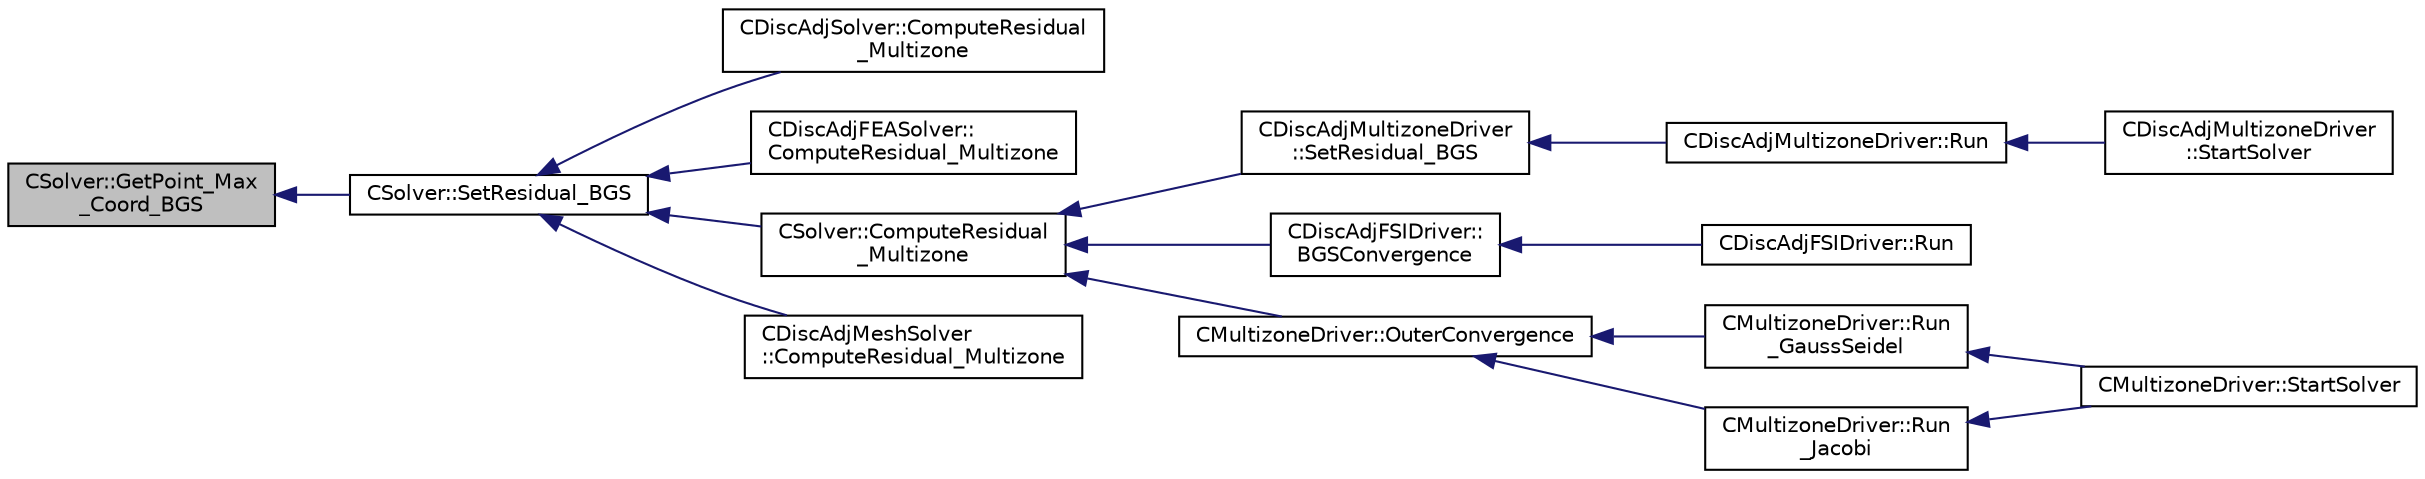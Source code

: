 digraph "CSolver::GetPoint_Max_Coord_BGS"
{
  edge [fontname="Helvetica",fontsize="10",labelfontname="Helvetica",labelfontsize="10"];
  node [fontname="Helvetica",fontsize="10",shape=record];
  rankdir="LR";
  Node2124 [label="CSolver::GetPoint_Max\l_Coord_BGS",height=0.2,width=0.4,color="black", fillcolor="grey75", style="filled", fontcolor="black"];
  Node2124 -> Node2125 [dir="back",color="midnightblue",fontsize="10",style="solid",fontname="Helvetica"];
  Node2125 [label="CSolver::SetResidual_BGS",height=0.2,width=0.4,color="black", fillcolor="white", style="filled",URL="$class_c_solver.html#ad78622b122d602d0759ab940356e328a",tooltip="Communicate the value of the max residual and RMS residual. "];
  Node2125 -> Node2126 [dir="back",color="midnightblue",fontsize="10",style="solid",fontname="Helvetica"];
  Node2126 [label="CDiscAdjSolver::ComputeResidual\l_Multizone",height=0.2,width=0.4,color="black", fillcolor="white", style="filled",URL="$class_c_disc_adj_solver.html#a0571227566a9d9d7c6c1e92cae9258cc",tooltip="Compute the multizone residual. "];
  Node2125 -> Node2127 [dir="back",color="midnightblue",fontsize="10",style="solid",fontname="Helvetica"];
  Node2127 [label="CDiscAdjFEASolver::\lComputeResidual_Multizone",height=0.2,width=0.4,color="black", fillcolor="white", style="filled",URL="$class_c_disc_adj_f_e_a_solver.html#a32f5c8be66ec4d2bf848568c37819ca6",tooltip="Compute the multizone residual. "];
  Node2125 -> Node2128 [dir="back",color="midnightblue",fontsize="10",style="solid",fontname="Helvetica"];
  Node2128 [label="CSolver::ComputeResidual\l_Multizone",height=0.2,width=0.4,color="black", fillcolor="white", style="filled",URL="$class_c_solver.html#afd38147efa0d4b98523b480945a0df7c",tooltip="Set the value of the max residual and RMS residual. "];
  Node2128 -> Node2129 [dir="back",color="midnightblue",fontsize="10",style="solid",fontname="Helvetica"];
  Node2129 [label="CDiscAdjMultizoneDriver\l::SetResidual_BGS",height=0.2,width=0.4,color="black", fillcolor="white", style="filled",URL="$class_c_disc_adj_multizone_driver.html#a0376ab7c0cb40fa091ff34d3b99e597c",tooltip="Compute BGS residuals. "];
  Node2129 -> Node2130 [dir="back",color="midnightblue",fontsize="10",style="solid",fontname="Helvetica"];
  Node2130 [label="CDiscAdjMultizoneDriver::Run",height=0.2,width=0.4,color="black", fillcolor="white", style="filled",URL="$class_c_disc_adj_multizone_driver.html#af996aecdb6d20aa4fc81c9b67295abf5",tooltip="[Overload] Run an discrete adjoint update of all solvers within multiple zones. "];
  Node2130 -> Node2131 [dir="back",color="midnightblue",fontsize="10",style="solid",fontname="Helvetica"];
  Node2131 [label="CDiscAdjMultizoneDriver\l::StartSolver",height=0.2,width=0.4,color="black", fillcolor="white", style="filled",URL="$class_c_disc_adj_multizone_driver.html#a75de0a1a482ceeed4301a384f1515092",tooltip="[Overload] Launch the computation for discrete adjoint multizone problems. "];
  Node2128 -> Node2132 [dir="back",color="midnightblue",fontsize="10",style="solid",fontname="Helvetica"];
  Node2132 [label="CDiscAdjFSIDriver::\lBGSConvergence",height=0.2,width=0.4,color="black", fillcolor="white", style="filled",URL="$class_c_disc_adj_f_s_i_driver.html#a781367e50928b0355cd9cfb145cc7e58",tooltip="Check the convergence of BGS subiteration process. "];
  Node2132 -> Node2133 [dir="back",color="midnightblue",fontsize="10",style="solid",fontname="Helvetica"];
  Node2133 [label="CDiscAdjFSIDriver::Run",height=0.2,width=0.4,color="black", fillcolor="white", style="filled",URL="$class_c_disc_adj_f_s_i_driver.html#a2e965d6e9c4dcfc296077cae225cab21",tooltip="Run a Discrete Adjoint iteration for the FSI problem. "];
  Node2128 -> Node2134 [dir="back",color="midnightblue",fontsize="10",style="solid",fontname="Helvetica"];
  Node2134 [label="CMultizoneDriver::OuterConvergence",height=0.2,width=0.4,color="black", fillcolor="white", style="filled",URL="$class_c_multizone_driver.html#ae72bb40195e4066bc4be4adfb0df29e9",tooltip="Check the convergence at the outer level. "];
  Node2134 -> Node2135 [dir="back",color="midnightblue",fontsize="10",style="solid",fontname="Helvetica"];
  Node2135 [label="CMultizoneDriver::Run\l_GaussSeidel",height=0.2,width=0.4,color="black", fillcolor="white", style="filled",URL="$class_c_multizone_driver.html#a8036223cdbe0c0d4552f17f6bad9189b",tooltip="Run a Block Gauss-Seidel iteration in all physical zones. "];
  Node2135 -> Node2136 [dir="back",color="midnightblue",fontsize="10",style="solid",fontname="Helvetica"];
  Node2136 [label="CMultizoneDriver::StartSolver",height=0.2,width=0.4,color="black", fillcolor="white", style="filled",URL="$class_c_multizone_driver.html#a03cfc000c383ef0d86d34e1c6aef5ff3",tooltip="[Overload] Launch the computation for multizone problems. "];
  Node2134 -> Node2137 [dir="back",color="midnightblue",fontsize="10",style="solid",fontname="Helvetica"];
  Node2137 [label="CMultizoneDriver::Run\l_Jacobi",height=0.2,width=0.4,color="black", fillcolor="white", style="filled",URL="$class_c_multizone_driver.html#a1bf2824daac5a10e8fb7387676eee338",tooltip="Run a Block-Jacobi iteration in all physical zones. "];
  Node2137 -> Node2136 [dir="back",color="midnightblue",fontsize="10",style="solid",fontname="Helvetica"];
  Node2125 -> Node2138 [dir="back",color="midnightblue",fontsize="10",style="solid",fontname="Helvetica"];
  Node2138 [label="CDiscAdjMeshSolver\l::ComputeResidual_Multizone",height=0.2,width=0.4,color="black", fillcolor="white", style="filled",URL="$class_c_disc_adj_mesh_solver.html#a2cd1ce7cb9f504db2856980964ccdbb1",tooltip="Set the value of the max residual and RMS residual. "];
}
